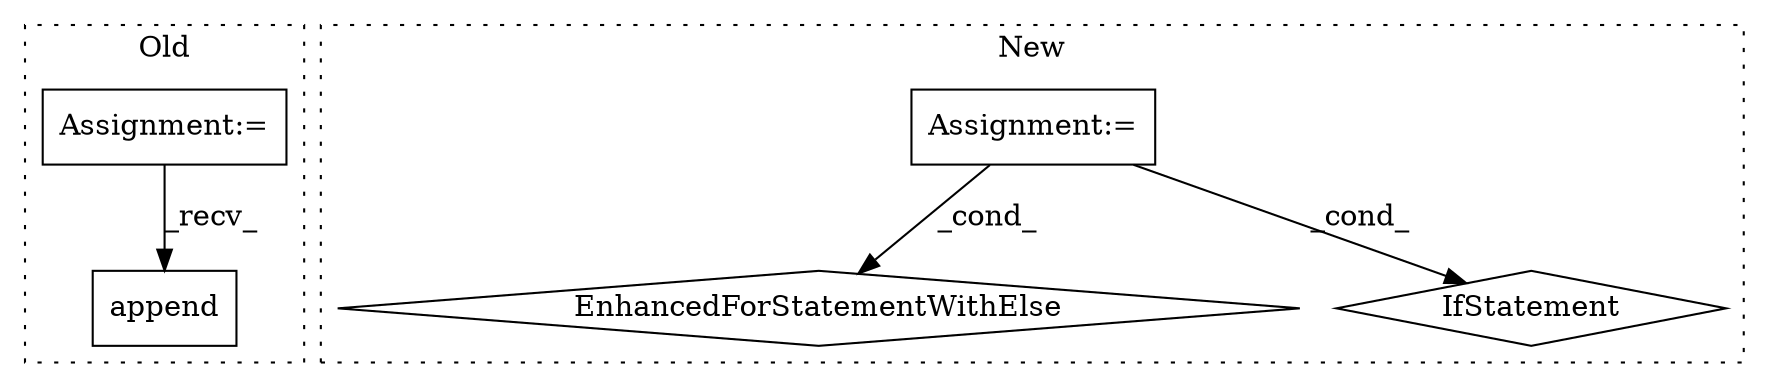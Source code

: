 digraph G {
subgraph cluster0 {
1 [label="append" a="32" s="431,439" l="7,1" shape="box"];
4 [label="Assignment:=" a="7" s="167" l="1" shape="box"];
label = "Old";
style="dotted";
}
subgraph cluster1 {
2 [label="EnhancedForStatementWithElse" a="115" s="395,470" l="57,77" shape="diamond"];
3 [label="Assignment:=" a="7" s="358" l="25" shape="box"];
5 [label="IfStatement" a="25" s="482,498" l="4,2" shape="diamond"];
label = "New";
style="dotted";
}
3 -> 5 [label="_cond_"];
3 -> 2 [label="_cond_"];
4 -> 1 [label="_recv_"];
}